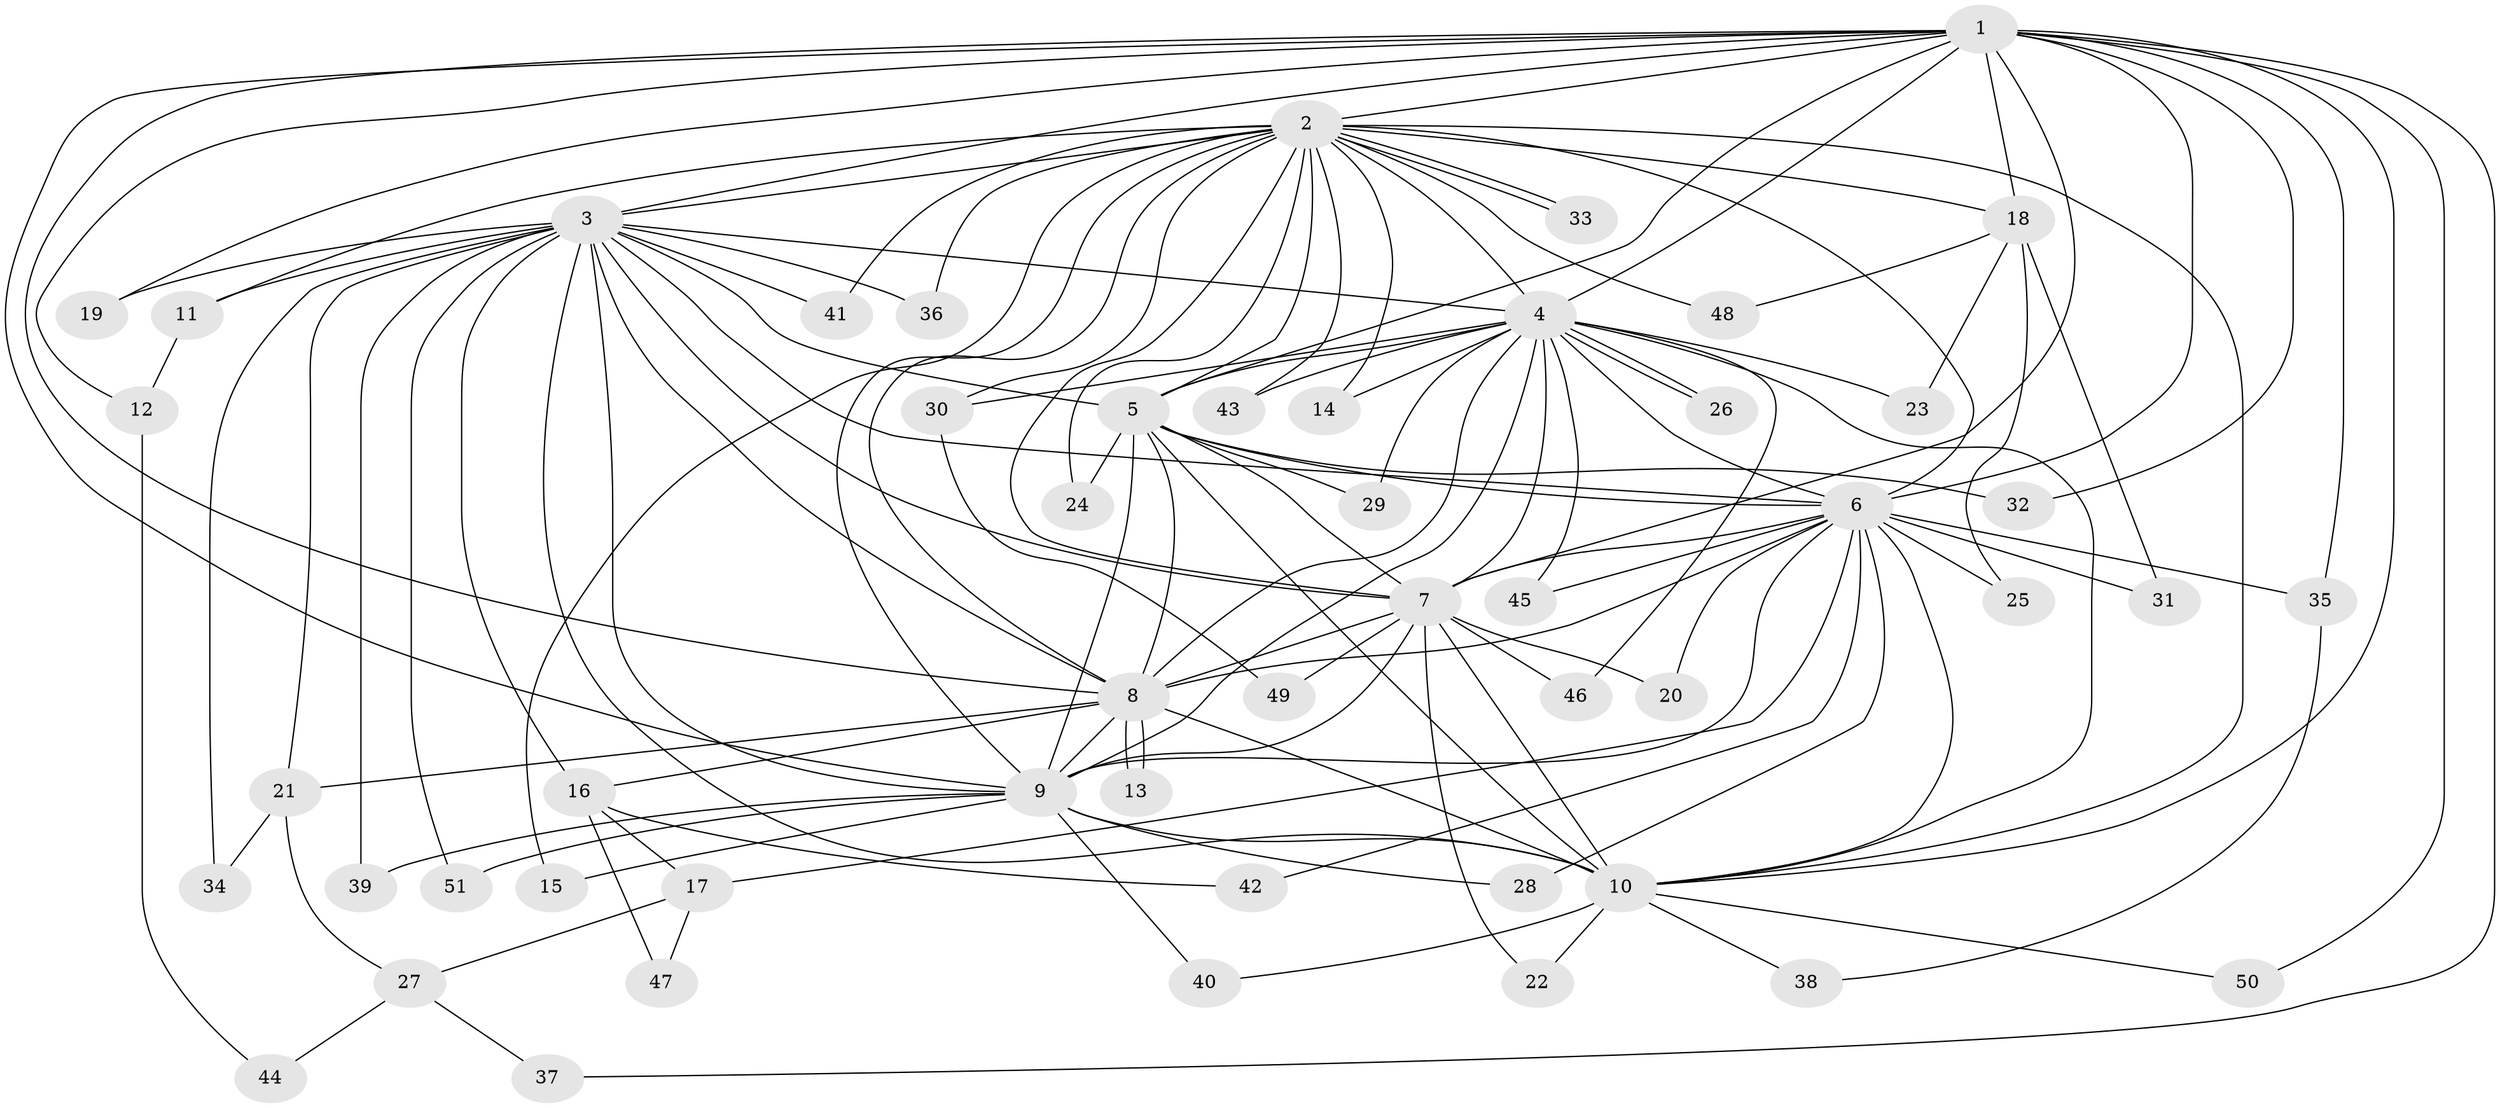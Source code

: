 // coarse degree distribution, {10: 0.1, 13: 0.05, 7: 0.1, 12: 0.05, 8: 0.05, 3: 0.15, 2: 0.35, 4: 0.05, 5: 0.05, 1: 0.05}
// Generated by graph-tools (version 1.1) at 2025/17/03/04/25 18:17:24]
// undirected, 51 vertices, 127 edges
graph export_dot {
graph [start="1"]
  node [color=gray90,style=filled];
  1;
  2;
  3;
  4;
  5;
  6;
  7;
  8;
  9;
  10;
  11;
  12;
  13;
  14;
  15;
  16;
  17;
  18;
  19;
  20;
  21;
  22;
  23;
  24;
  25;
  26;
  27;
  28;
  29;
  30;
  31;
  32;
  33;
  34;
  35;
  36;
  37;
  38;
  39;
  40;
  41;
  42;
  43;
  44;
  45;
  46;
  47;
  48;
  49;
  50;
  51;
  1 -- 2;
  1 -- 3;
  1 -- 4;
  1 -- 5;
  1 -- 6;
  1 -- 7;
  1 -- 8;
  1 -- 9;
  1 -- 10;
  1 -- 12;
  1 -- 18;
  1 -- 19;
  1 -- 32;
  1 -- 35;
  1 -- 37;
  1 -- 50;
  2 -- 3;
  2 -- 4;
  2 -- 5;
  2 -- 6;
  2 -- 7;
  2 -- 8;
  2 -- 9;
  2 -- 10;
  2 -- 11;
  2 -- 14;
  2 -- 15;
  2 -- 18;
  2 -- 24;
  2 -- 30;
  2 -- 33;
  2 -- 33;
  2 -- 36;
  2 -- 41;
  2 -- 43;
  2 -- 48;
  3 -- 4;
  3 -- 5;
  3 -- 6;
  3 -- 7;
  3 -- 8;
  3 -- 9;
  3 -- 10;
  3 -- 11;
  3 -- 16;
  3 -- 19;
  3 -- 21;
  3 -- 34;
  3 -- 36;
  3 -- 39;
  3 -- 41;
  3 -- 51;
  4 -- 5;
  4 -- 6;
  4 -- 7;
  4 -- 8;
  4 -- 9;
  4 -- 10;
  4 -- 14;
  4 -- 23;
  4 -- 26;
  4 -- 26;
  4 -- 29;
  4 -- 30;
  4 -- 43;
  4 -- 45;
  4 -- 46;
  5 -- 6;
  5 -- 7;
  5 -- 8;
  5 -- 9;
  5 -- 10;
  5 -- 24;
  5 -- 29;
  5 -- 32;
  6 -- 7;
  6 -- 8;
  6 -- 9;
  6 -- 10;
  6 -- 17;
  6 -- 20;
  6 -- 25;
  6 -- 28;
  6 -- 31;
  6 -- 35;
  6 -- 42;
  6 -- 45;
  7 -- 8;
  7 -- 9;
  7 -- 10;
  7 -- 20;
  7 -- 22;
  7 -- 46;
  7 -- 49;
  8 -- 9;
  8 -- 10;
  8 -- 13;
  8 -- 13;
  8 -- 16;
  8 -- 21;
  9 -- 10;
  9 -- 15;
  9 -- 28;
  9 -- 39;
  9 -- 40;
  9 -- 51;
  10 -- 22;
  10 -- 38;
  10 -- 40;
  10 -- 50;
  11 -- 12;
  12 -- 44;
  16 -- 17;
  16 -- 42;
  16 -- 47;
  17 -- 27;
  17 -- 47;
  18 -- 23;
  18 -- 25;
  18 -- 31;
  18 -- 48;
  21 -- 27;
  21 -- 34;
  27 -- 37;
  27 -- 44;
  30 -- 49;
  35 -- 38;
}
